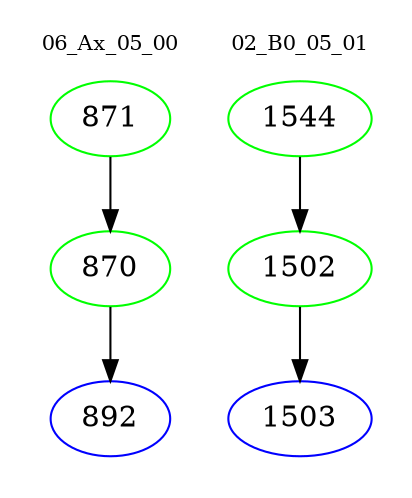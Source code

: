 digraph{
subgraph cluster_0 {
color = white
label = "06_Ax_05_00";
fontsize=10;
T0_871 [label="871", color="green"]
T0_871 -> T0_870 [color="black"]
T0_870 [label="870", color="green"]
T0_870 -> T0_892 [color="black"]
T0_892 [label="892", color="blue"]
}
subgraph cluster_1 {
color = white
label = "02_B0_05_01";
fontsize=10;
T1_1544 [label="1544", color="green"]
T1_1544 -> T1_1502 [color="black"]
T1_1502 [label="1502", color="green"]
T1_1502 -> T1_1503 [color="black"]
T1_1503 [label="1503", color="blue"]
}
}
